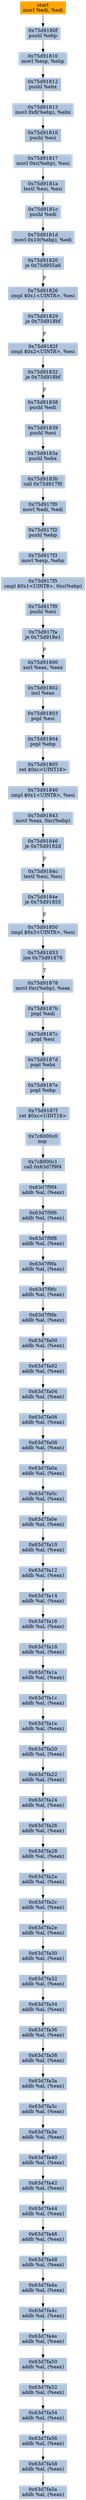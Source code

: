 digraph G {
node[shape=rectangle,style=filled,fillcolor=lightsteelblue,color=lightsteelblue]
bgcolor="transparent"
a0x75d9180dmovl_edi_edi[label="start\nmovl %edi, %edi",color="lightgrey",fillcolor="orange"];
a0x75d9180fpushl_ebp[label="0x75d9180f\npushl %ebp"];
a0x75d91810movl_esp_ebp[label="0x75d91810\nmovl %esp, %ebp"];
a0x75d91812pushl_ebx[label="0x75d91812\npushl %ebx"];
a0x75d91813movl_0x8ebp__ebx[label="0x75d91813\nmovl 0x8(%ebp), %ebx"];
a0x75d91816pushl_esi[label="0x75d91816\npushl %esi"];
a0x75d91817movl_0xcebp__esi[label="0x75d91817\nmovl 0xc(%ebp), %esi"];
a0x75d9181atestl_esi_esi[label="0x75d9181a\ntestl %esi, %esi"];
a0x75d9181cpushl_edi[label="0x75d9181c\npushl %edi"];
a0x75d9181dmovl_0x10ebp__edi[label="0x75d9181d\nmovl 0x10(%ebp), %edi"];
a0x75d91820je_0x75d955a6[label="0x75d91820\nje 0x75d955a6"];
a0x75d91826cmpl_0x1UINT8_esi[label="0x75d91826\ncmpl $0x1<UINT8>, %esi"];
a0x75d91829je_0x75d918bf[label="0x75d91829\nje 0x75d918bf"];
a0x75d9182fcmpl_0x2UINT8_esi[label="0x75d9182f\ncmpl $0x2<UINT8>, %esi"];
a0x75d91832je_0x75d918bf[label="0x75d91832\nje 0x75d918bf"];
a0x75d91838pushl_edi[label="0x75d91838\npushl %edi"];
a0x75d91839pushl_esi[label="0x75d91839\npushl %esi"];
a0x75d9183apushl_ebx[label="0x75d9183a\npushl %ebx"];
a0x75d9183bcall_0x75d917f0[label="0x75d9183b\ncall 0x75d917f0"];
a0x75d917f0movl_edi_edi[label="0x75d917f0\nmovl %edi, %edi"];
a0x75d917f2pushl_ebp[label="0x75d917f2\npushl %ebp"];
a0x75d917f3movl_esp_ebp[label="0x75d917f3\nmovl %esp, %ebp"];
a0x75d917f5cmpl_0x1UINT8_0xcebp_[label="0x75d917f5\ncmpl $0x1<UINT8>, 0xc(%ebp)"];
a0x75d917f9pushl_esi[label="0x75d917f9\npushl %esi"];
a0x75d917faje_0x75d918e1[label="0x75d917fa\nje 0x75d918e1"];
a0x75d91800xorl_eax_eax[label="0x75d91800\nxorl %eax, %eax"];
a0x75d91802incl_eax[label="0x75d91802\nincl %eax"];
a0x75d91803popl_esi[label="0x75d91803\npopl %esi"];
a0x75d91804popl_ebp[label="0x75d91804\npopl %ebp"];
a0x75d91805ret_0xcUINT16[label="0x75d91805\nret $0xc<UINT16>"];
a0x75d91840cmpl_0x1UINT8_esi[label="0x75d91840\ncmpl $0x1<UINT8>, %esi"];
a0x75d91843movl_eax_0xcebp_[label="0x75d91843\nmovl %eax, 0xc(%ebp)"];
a0x75d91846je_0x75d9192d[label="0x75d91846\nje 0x75d9192d"];
a0x75d9184ctestl_esi_esi[label="0x75d9184c\ntestl %esi, %esi"];
a0x75d9184eje_0x75d91855[label="0x75d9184e\nje 0x75d91855"];
a0x75d91850cmpl_0x3UINT8_esi[label="0x75d91850\ncmpl $0x3<UINT8>, %esi"];
a0x75d91853jne_0x75d91878[label="0x75d91853\njne 0x75d91878"];
a0x75d91878movl_0xcebp__eax[label="0x75d91878\nmovl 0xc(%ebp), %eax"];
a0x75d9187bpopl_edi[label="0x75d9187b\npopl %edi"];
a0x75d9187cpopl_esi[label="0x75d9187c\npopl %esi"];
a0x75d9187dpopl_ebx[label="0x75d9187d\npopl %ebx"];
a0x75d9187epopl_ebp[label="0x75d9187e\npopl %ebp"];
a0x75d9187fret_0xcUINT16[label="0x75d9187f\nret $0xc<UINT16>"];
a0x7c8000c0nop_[label="0x7c8000c0\nnop "];
a0x7c8000c1call_0x63d7f9f4[label="0x7c8000c1\ncall 0x63d7f9f4"];
a0x63d7f9f4addb_al_eax_[label="0x63d7f9f4\naddb %al, (%eax)"];
a0x63d7f9f6addb_al_eax_[label="0x63d7f9f6\naddb %al, (%eax)"];
a0x63d7f9f8addb_al_eax_[label="0x63d7f9f8\naddb %al, (%eax)"];
a0x63d7f9faaddb_al_eax_[label="0x63d7f9fa\naddb %al, (%eax)"];
a0x63d7f9fcaddb_al_eax_[label="0x63d7f9fc\naddb %al, (%eax)"];
a0x63d7f9feaddb_al_eax_[label="0x63d7f9fe\naddb %al, (%eax)"];
a0x63d7fa00addb_al_eax_[label="0x63d7fa00\naddb %al, (%eax)"];
a0x63d7fa02addb_al_eax_[label="0x63d7fa02\naddb %al, (%eax)"];
a0x63d7fa04addb_al_eax_[label="0x63d7fa04\naddb %al, (%eax)"];
a0x63d7fa06addb_al_eax_[label="0x63d7fa06\naddb %al, (%eax)"];
a0x63d7fa08addb_al_eax_[label="0x63d7fa08\naddb %al, (%eax)"];
a0x63d7fa0aaddb_al_eax_[label="0x63d7fa0a\naddb %al, (%eax)"];
a0x63d7fa0caddb_al_eax_[label="0x63d7fa0c\naddb %al, (%eax)"];
a0x63d7fa0eaddb_al_eax_[label="0x63d7fa0e\naddb %al, (%eax)"];
a0x63d7fa10addb_al_eax_[label="0x63d7fa10\naddb %al, (%eax)"];
a0x63d7fa12addb_al_eax_[label="0x63d7fa12\naddb %al, (%eax)"];
a0x63d7fa14addb_al_eax_[label="0x63d7fa14\naddb %al, (%eax)"];
a0x63d7fa16addb_al_eax_[label="0x63d7fa16\naddb %al, (%eax)"];
a0x63d7fa18addb_al_eax_[label="0x63d7fa18\naddb %al, (%eax)"];
a0x63d7fa1aaddb_al_eax_[label="0x63d7fa1a\naddb %al, (%eax)"];
a0x63d7fa1caddb_al_eax_[label="0x63d7fa1c\naddb %al, (%eax)"];
a0x63d7fa1eaddb_al_eax_[label="0x63d7fa1e\naddb %al, (%eax)"];
a0x63d7fa20addb_al_eax_[label="0x63d7fa20\naddb %al, (%eax)"];
a0x63d7fa22addb_al_eax_[label="0x63d7fa22\naddb %al, (%eax)"];
a0x63d7fa24addb_al_eax_[label="0x63d7fa24\naddb %al, (%eax)"];
a0x63d7fa26addb_al_eax_[label="0x63d7fa26\naddb %al, (%eax)"];
a0x63d7fa28addb_al_eax_[label="0x63d7fa28\naddb %al, (%eax)"];
a0x63d7fa2aaddb_al_eax_[label="0x63d7fa2a\naddb %al, (%eax)"];
a0x63d7fa2caddb_al_eax_[label="0x63d7fa2c\naddb %al, (%eax)"];
a0x63d7fa2eaddb_al_eax_[label="0x63d7fa2e\naddb %al, (%eax)"];
a0x63d7fa30addb_al_eax_[label="0x63d7fa30\naddb %al, (%eax)"];
a0x63d7fa32addb_al_eax_[label="0x63d7fa32\naddb %al, (%eax)"];
a0x63d7fa34addb_al_eax_[label="0x63d7fa34\naddb %al, (%eax)"];
a0x63d7fa36addb_al_eax_[label="0x63d7fa36\naddb %al, (%eax)"];
a0x63d7fa38addb_al_eax_[label="0x63d7fa38\naddb %al, (%eax)"];
a0x63d7fa3aaddb_al_eax_[label="0x63d7fa3a\naddb %al, (%eax)"];
a0x63d7fa3caddb_al_eax_[label="0x63d7fa3c\naddb %al, (%eax)"];
a0x63d7fa3eaddb_al_eax_[label="0x63d7fa3e\naddb %al, (%eax)"];
a0x63d7fa40addb_al_eax_[label="0x63d7fa40\naddb %al, (%eax)"];
a0x63d7fa42addb_al_eax_[label="0x63d7fa42\naddb %al, (%eax)"];
a0x63d7fa44addb_al_eax_[label="0x63d7fa44\naddb %al, (%eax)"];
a0x63d7fa46addb_al_eax_[label="0x63d7fa46\naddb %al, (%eax)"];
a0x63d7fa48addb_al_eax_[label="0x63d7fa48\naddb %al, (%eax)"];
a0x63d7fa4aaddb_al_eax_[label="0x63d7fa4a\naddb %al, (%eax)"];
a0x63d7fa4caddb_al_eax_[label="0x63d7fa4c\naddb %al, (%eax)"];
a0x63d7fa4eaddb_al_eax_[label="0x63d7fa4e\naddb %al, (%eax)"];
a0x63d7fa50addb_al_eax_[label="0x63d7fa50\naddb %al, (%eax)"];
a0x63d7fa52addb_al_eax_[label="0x63d7fa52\naddb %al, (%eax)"];
a0x63d7fa54addb_al_eax_[label="0x63d7fa54\naddb %al, (%eax)"];
a0x63d7fa56addb_al_eax_[label="0x63d7fa56\naddb %al, (%eax)"];
a0x63d7fa58addb_al_eax_[label="0x63d7fa58\naddb %al, (%eax)"];
a0x63d7fa5aaddb_al_eax_[label="0x63d7fa5a\naddb %al, (%eax)"];
a0x75d9180dmovl_edi_edi -> a0x75d9180fpushl_ebp [color="#000000"];
a0x75d9180fpushl_ebp -> a0x75d91810movl_esp_ebp [color="#000000"];
a0x75d91810movl_esp_ebp -> a0x75d91812pushl_ebx [color="#000000"];
a0x75d91812pushl_ebx -> a0x75d91813movl_0x8ebp__ebx [color="#000000"];
a0x75d91813movl_0x8ebp__ebx -> a0x75d91816pushl_esi [color="#000000"];
a0x75d91816pushl_esi -> a0x75d91817movl_0xcebp__esi [color="#000000"];
a0x75d91817movl_0xcebp__esi -> a0x75d9181atestl_esi_esi [color="#000000"];
a0x75d9181atestl_esi_esi -> a0x75d9181cpushl_edi [color="#000000"];
a0x75d9181cpushl_edi -> a0x75d9181dmovl_0x10ebp__edi [color="#000000"];
a0x75d9181dmovl_0x10ebp__edi -> a0x75d91820je_0x75d955a6 [color="#000000"];
a0x75d91820je_0x75d955a6 -> a0x75d91826cmpl_0x1UINT8_esi [color="#000000",label="F"];
a0x75d91826cmpl_0x1UINT8_esi -> a0x75d91829je_0x75d918bf [color="#000000"];
a0x75d91829je_0x75d918bf -> a0x75d9182fcmpl_0x2UINT8_esi [color="#000000",label="F"];
a0x75d9182fcmpl_0x2UINT8_esi -> a0x75d91832je_0x75d918bf [color="#000000"];
a0x75d91832je_0x75d918bf -> a0x75d91838pushl_edi [color="#000000",label="F"];
a0x75d91838pushl_edi -> a0x75d91839pushl_esi [color="#000000"];
a0x75d91839pushl_esi -> a0x75d9183apushl_ebx [color="#000000"];
a0x75d9183apushl_ebx -> a0x75d9183bcall_0x75d917f0 [color="#000000"];
a0x75d9183bcall_0x75d917f0 -> a0x75d917f0movl_edi_edi [color="#000000"];
a0x75d917f0movl_edi_edi -> a0x75d917f2pushl_ebp [color="#000000"];
a0x75d917f2pushl_ebp -> a0x75d917f3movl_esp_ebp [color="#000000"];
a0x75d917f3movl_esp_ebp -> a0x75d917f5cmpl_0x1UINT8_0xcebp_ [color="#000000"];
a0x75d917f5cmpl_0x1UINT8_0xcebp_ -> a0x75d917f9pushl_esi [color="#000000"];
a0x75d917f9pushl_esi -> a0x75d917faje_0x75d918e1 [color="#000000"];
a0x75d917faje_0x75d918e1 -> a0x75d91800xorl_eax_eax [color="#000000",label="F"];
a0x75d91800xorl_eax_eax -> a0x75d91802incl_eax [color="#000000"];
a0x75d91802incl_eax -> a0x75d91803popl_esi [color="#000000"];
a0x75d91803popl_esi -> a0x75d91804popl_ebp [color="#000000"];
a0x75d91804popl_ebp -> a0x75d91805ret_0xcUINT16 [color="#000000"];
a0x75d91805ret_0xcUINT16 -> a0x75d91840cmpl_0x1UINT8_esi [color="#000000"];
a0x75d91840cmpl_0x1UINT8_esi -> a0x75d91843movl_eax_0xcebp_ [color="#000000"];
a0x75d91843movl_eax_0xcebp_ -> a0x75d91846je_0x75d9192d [color="#000000"];
a0x75d91846je_0x75d9192d -> a0x75d9184ctestl_esi_esi [color="#000000",label="F"];
a0x75d9184ctestl_esi_esi -> a0x75d9184eje_0x75d91855 [color="#000000"];
a0x75d9184eje_0x75d91855 -> a0x75d91850cmpl_0x3UINT8_esi [color="#000000",label="F"];
a0x75d91850cmpl_0x3UINT8_esi -> a0x75d91853jne_0x75d91878 [color="#000000"];
a0x75d91853jne_0x75d91878 -> a0x75d91878movl_0xcebp__eax [color="#000000",label="T"];
a0x75d91878movl_0xcebp__eax -> a0x75d9187bpopl_edi [color="#000000"];
a0x75d9187bpopl_edi -> a0x75d9187cpopl_esi [color="#000000"];
a0x75d9187cpopl_esi -> a0x75d9187dpopl_ebx [color="#000000"];
a0x75d9187dpopl_ebx -> a0x75d9187epopl_ebp [color="#000000"];
a0x75d9187epopl_ebp -> a0x75d9187fret_0xcUINT16 [color="#000000"];
a0x75d9187fret_0xcUINT16 -> a0x7c8000c0nop_ [color="#000000"];
a0x7c8000c0nop_ -> a0x7c8000c1call_0x63d7f9f4 [color="#000000"];
a0x7c8000c1call_0x63d7f9f4 -> a0x63d7f9f4addb_al_eax_ [color="#000000"];
a0x63d7f9f4addb_al_eax_ -> a0x63d7f9f6addb_al_eax_ [color="#000000"];
a0x63d7f9f6addb_al_eax_ -> a0x63d7f9f8addb_al_eax_ [color="#000000"];
a0x63d7f9f8addb_al_eax_ -> a0x63d7f9faaddb_al_eax_ [color="#000000"];
a0x63d7f9faaddb_al_eax_ -> a0x63d7f9fcaddb_al_eax_ [color="#000000"];
a0x63d7f9fcaddb_al_eax_ -> a0x63d7f9feaddb_al_eax_ [color="#000000"];
a0x63d7f9feaddb_al_eax_ -> a0x63d7fa00addb_al_eax_ [color="#000000"];
a0x63d7fa00addb_al_eax_ -> a0x63d7fa02addb_al_eax_ [color="#000000"];
a0x63d7fa02addb_al_eax_ -> a0x63d7fa04addb_al_eax_ [color="#000000"];
a0x63d7fa04addb_al_eax_ -> a0x63d7fa06addb_al_eax_ [color="#000000"];
a0x63d7fa06addb_al_eax_ -> a0x63d7fa08addb_al_eax_ [color="#000000"];
a0x63d7fa08addb_al_eax_ -> a0x63d7fa0aaddb_al_eax_ [color="#000000"];
a0x63d7fa0aaddb_al_eax_ -> a0x63d7fa0caddb_al_eax_ [color="#000000"];
a0x63d7fa0caddb_al_eax_ -> a0x63d7fa0eaddb_al_eax_ [color="#000000"];
a0x63d7fa0eaddb_al_eax_ -> a0x63d7fa10addb_al_eax_ [color="#000000"];
a0x63d7fa10addb_al_eax_ -> a0x63d7fa12addb_al_eax_ [color="#000000"];
a0x63d7fa12addb_al_eax_ -> a0x63d7fa14addb_al_eax_ [color="#000000"];
a0x63d7fa14addb_al_eax_ -> a0x63d7fa16addb_al_eax_ [color="#000000"];
a0x63d7fa16addb_al_eax_ -> a0x63d7fa18addb_al_eax_ [color="#000000"];
a0x63d7fa18addb_al_eax_ -> a0x63d7fa1aaddb_al_eax_ [color="#000000"];
a0x63d7fa1aaddb_al_eax_ -> a0x63d7fa1caddb_al_eax_ [color="#000000"];
a0x63d7fa1caddb_al_eax_ -> a0x63d7fa1eaddb_al_eax_ [color="#000000"];
a0x63d7fa1eaddb_al_eax_ -> a0x63d7fa20addb_al_eax_ [color="#000000"];
a0x63d7fa20addb_al_eax_ -> a0x63d7fa22addb_al_eax_ [color="#000000"];
a0x63d7fa22addb_al_eax_ -> a0x63d7fa24addb_al_eax_ [color="#000000"];
a0x63d7fa24addb_al_eax_ -> a0x63d7fa26addb_al_eax_ [color="#000000"];
a0x63d7fa26addb_al_eax_ -> a0x63d7fa28addb_al_eax_ [color="#000000"];
a0x63d7fa28addb_al_eax_ -> a0x63d7fa2aaddb_al_eax_ [color="#000000"];
a0x63d7fa2aaddb_al_eax_ -> a0x63d7fa2caddb_al_eax_ [color="#000000"];
a0x63d7fa2caddb_al_eax_ -> a0x63d7fa2eaddb_al_eax_ [color="#000000"];
a0x63d7fa2eaddb_al_eax_ -> a0x63d7fa30addb_al_eax_ [color="#000000"];
a0x63d7fa30addb_al_eax_ -> a0x63d7fa32addb_al_eax_ [color="#000000"];
a0x63d7fa32addb_al_eax_ -> a0x63d7fa34addb_al_eax_ [color="#000000"];
a0x63d7fa34addb_al_eax_ -> a0x63d7fa36addb_al_eax_ [color="#000000"];
a0x63d7fa36addb_al_eax_ -> a0x63d7fa38addb_al_eax_ [color="#000000"];
a0x63d7fa38addb_al_eax_ -> a0x63d7fa3aaddb_al_eax_ [color="#000000"];
a0x63d7fa3aaddb_al_eax_ -> a0x63d7fa3caddb_al_eax_ [color="#000000"];
a0x63d7fa3caddb_al_eax_ -> a0x63d7fa3eaddb_al_eax_ [color="#000000"];
a0x63d7fa3eaddb_al_eax_ -> a0x63d7fa40addb_al_eax_ [color="#000000"];
a0x63d7fa40addb_al_eax_ -> a0x63d7fa42addb_al_eax_ [color="#000000"];
a0x63d7fa42addb_al_eax_ -> a0x63d7fa44addb_al_eax_ [color="#000000"];
a0x63d7fa44addb_al_eax_ -> a0x63d7fa46addb_al_eax_ [color="#000000"];
a0x63d7fa46addb_al_eax_ -> a0x63d7fa48addb_al_eax_ [color="#000000"];
a0x63d7fa48addb_al_eax_ -> a0x63d7fa4aaddb_al_eax_ [color="#000000"];
a0x63d7fa4aaddb_al_eax_ -> a0x63d7fa4caddb_al_eax_ [color="#000000"];
a0x63d7fa4caddb_al_eax_ -> a0x63d7fa4eaddb_al_eax_ [color="#000000"];
a0x63d7fa4eaddb_al_eax_ -> a0x63d7fa50addb_al_eax_ [color="#000000"];
a0x63d7fa50addb_al_eax_ -> a0x63d7fa52addb_al_eax_ [color="#000000"];
a0x63d7fa52addb_al_eax_ -> a0x63d7fa54addb_al_eax_ [color="#000000"];
a0x63d7fa54addb_al_eax_ -> a0x63d7fa56addb_al_eax_ [color="#000000"];
a0x63d7fa56addb_al_eax_ -> a0x63d7fa58addb_al_eax_ [color="#000000"];
a0x63d7fa58addb_al_eax_ -> a0x63d7fa5aaddb_al_eax_ [color="#000000"];
}
